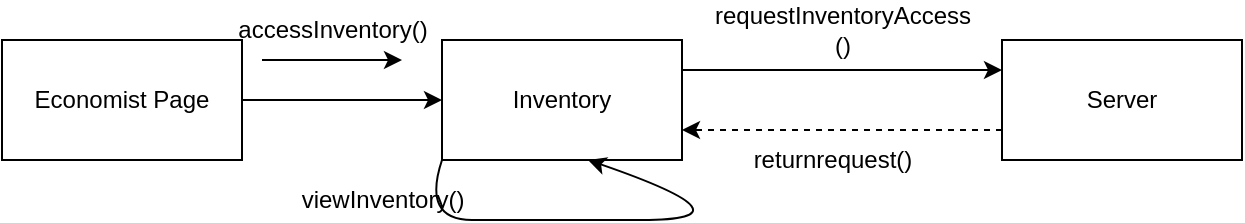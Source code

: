 <mxfile version="14.7.10" type="device"><diagram id="p_YBd1HF0Sf-f4VsGQOj" name="Page-1"><mxGraphModel dx="1718" dy="450" grid="1" gridSize="10" guides="1" tooltips="1" connect="1" arrows="1" fold="1" page="1" pageScale="1" pageWidth="850" pageHeight="1100" math="0" shadow="0"><root><mxCell id="0"/><mxCell id="1" parent="0"/><mxCell id="NXfBQawzdEWsH4MyHsam-1" value="Inventory" style="rounded=0;whiteSpace=wrap;html=1;" vertex="1" parent="1"><mxGeometry x="-120" y="130" width="120" height="60" as="geometry"/></mxCell><mxCell id="NXfBQawzdEWsH4MyHsam-3" value="Server" style="rounded=0;whiteSpace=wrap;html=1;" vertex="1" parent="1"><mxGeometry x="160" y="130" width="120" height="60" as="geometry"/></mxCell><mxCell id="NXfBQawzdEWsH4MyHsam-6" value="" style="endArrow=classic;html=1;entryX=1;entryY=1;entryDx=0;entryDy=0;" edge="1" parent="1"><mxGeometry width="50" height="50" relative="1" as="geometry"><mxPoint x="-210" y="140" as="sourcePoint"/><mxPoint x="-140" y="140" as="targetPoint"/></mxGeometry></mxCell><mxCell id="NXfBQawzdEWsH4MyHsam-8" value="" style="endArrow=classic;html=1;entryX=0;entryY=0.5;entryDx=0;entryDy=0;" edge="1" parent="1" target="NXfBQawzdEWsH4MyHsam-1"><mxGeometry width="50" height="50" relative="1" as="geometry"><mxPoint x="-220" y="160" as="sourcePoint"/><mxPoint x="180" y="250" as="targetPoint"/></mxGeometry></mxCell><mxCell id="NXfBQawzdEWsH4MyHsam-9" value="Economist Page" style="rounded=0;whiteSpace=wrap;html=1;" vertex="1" parent="1"><mxGeometry x="-340" y="130" width="120" height="60" as="geometry"/></mxCell><mxCell id="NXfBQawzdEWsH4MyHsam-12" value="accessInventory()" style="text;html=1;align=center;verticalAlign=middle;resizable=0;points=[];autosize=1;strokeColor=none;" vertex="1" parent="1"><mxGeometry x="-230" y="115" width="110" height="20" as="geometry"/></mxCell><mxCell id="NXfBQawzdEWsH4MyHsam-14" value="returnrequest()" style="text;html=1;align=center;verticalAlign=middle;resizable=0;points=[];autosize=1;strokeColor=none;" vertex="1" parent="1"><mxGeometry x="30" y="180" width="90" height="20" as="geometry"/></mxCell><mxCell id="NXfBQawzdEWsH4MyHsam-15" value="requestInventoryAccess&lt;br&gt;()" style="text;html=1;align=center;verticalAlign=middle;resizable=0;points=[];autosize=1;strokeColor=none;" vertex="1" parent="1"><mxGeometry x="10" y="110" width="140" height="30" as="geometry"/></mxCell><mxCell id="NXfBQawzdEWsH4MyHsam-23" value="" style="curved=1;endArrow=classic;html=1;exitX=0;exitY=1;exitDx=0;exitDy=0;" edge="1" parent="1" source="NXfBQawzdEWsH4MyHsam-1"><mxGeometry width="50" height="50" relative="1" as="geometry"><mxPoint x="40" y="270" as="sourcePoint"/><mxPoint x="-47" y="190" as="targetPoint"/><Array as="points"><mxPoint x="-130" y="220"/><mxPoint x="-80" y="220"/><mxPoint x="40" y="220"/></Array></mxGeometry></mxCell><mxCell id="NXfBQawzdEWsH4MyHsam-24" value="viewInventory()" style="text;html=1;align=center;verticalAlign=middle;resizable=0;points=[];autosize=1;strokeColor=none;" vertex="1" parent="1"><mxGeometry x="-200" y="200" width="100" height="20" as="geometry"/></mxCell><mxCell id="NXfBQawzdEWsH4MyHsam-31" value="" style="endArrow=classic;html=1;exitX=1;exitY=0.25;exitDx=0;exitDy=0;entryX=0;entryY=0.25;entryDx=0;entryDy=0;" edge="1" parent="1" source="NXfBQawzdEWsH4MyHsam-1" target="NXfBQawzdEWsH4MyHsam-3"><mxGeometry width="50" height="50" relative="1" as="geometry"><mxPoint x="60" y="260" as="sourcePoint"/><mxPoint x="110" y="210" as="targetPoint"/></mxGeometry></mxCell><mxCell id="NXfBQawzdEWsH4MyHsam-32" value="" style="html=1;labelBackgroundColor=#ffffff;startArrow=none;startFill=0;startSize=6;endArrow=classic;endFill=1;endSize=6;jettySize=auto;orthogonalLoop=1;strokeWidth=1;dashed=1;fontSize=14;entryX=1;entryY=0.75;entryDx=0;entryDy=0;exitX=0;exitY=0.75;exitDx=0;exitDy=0;" edge="1" parent="1" source="NXfBQawzdEWsH4MyHsam-3" target="NXfBQawzdEWsH4MyHsam-1"><mxGeometry width="60" height="60" relative="1" as="geometry"><mxPoint x="110" y="200" as="sourcePoint"/><mxPoint x="50" y="260" as="targetPoint"/></mxGeometry></mxCell></root></mxGraphModel></diagram></mxfile>